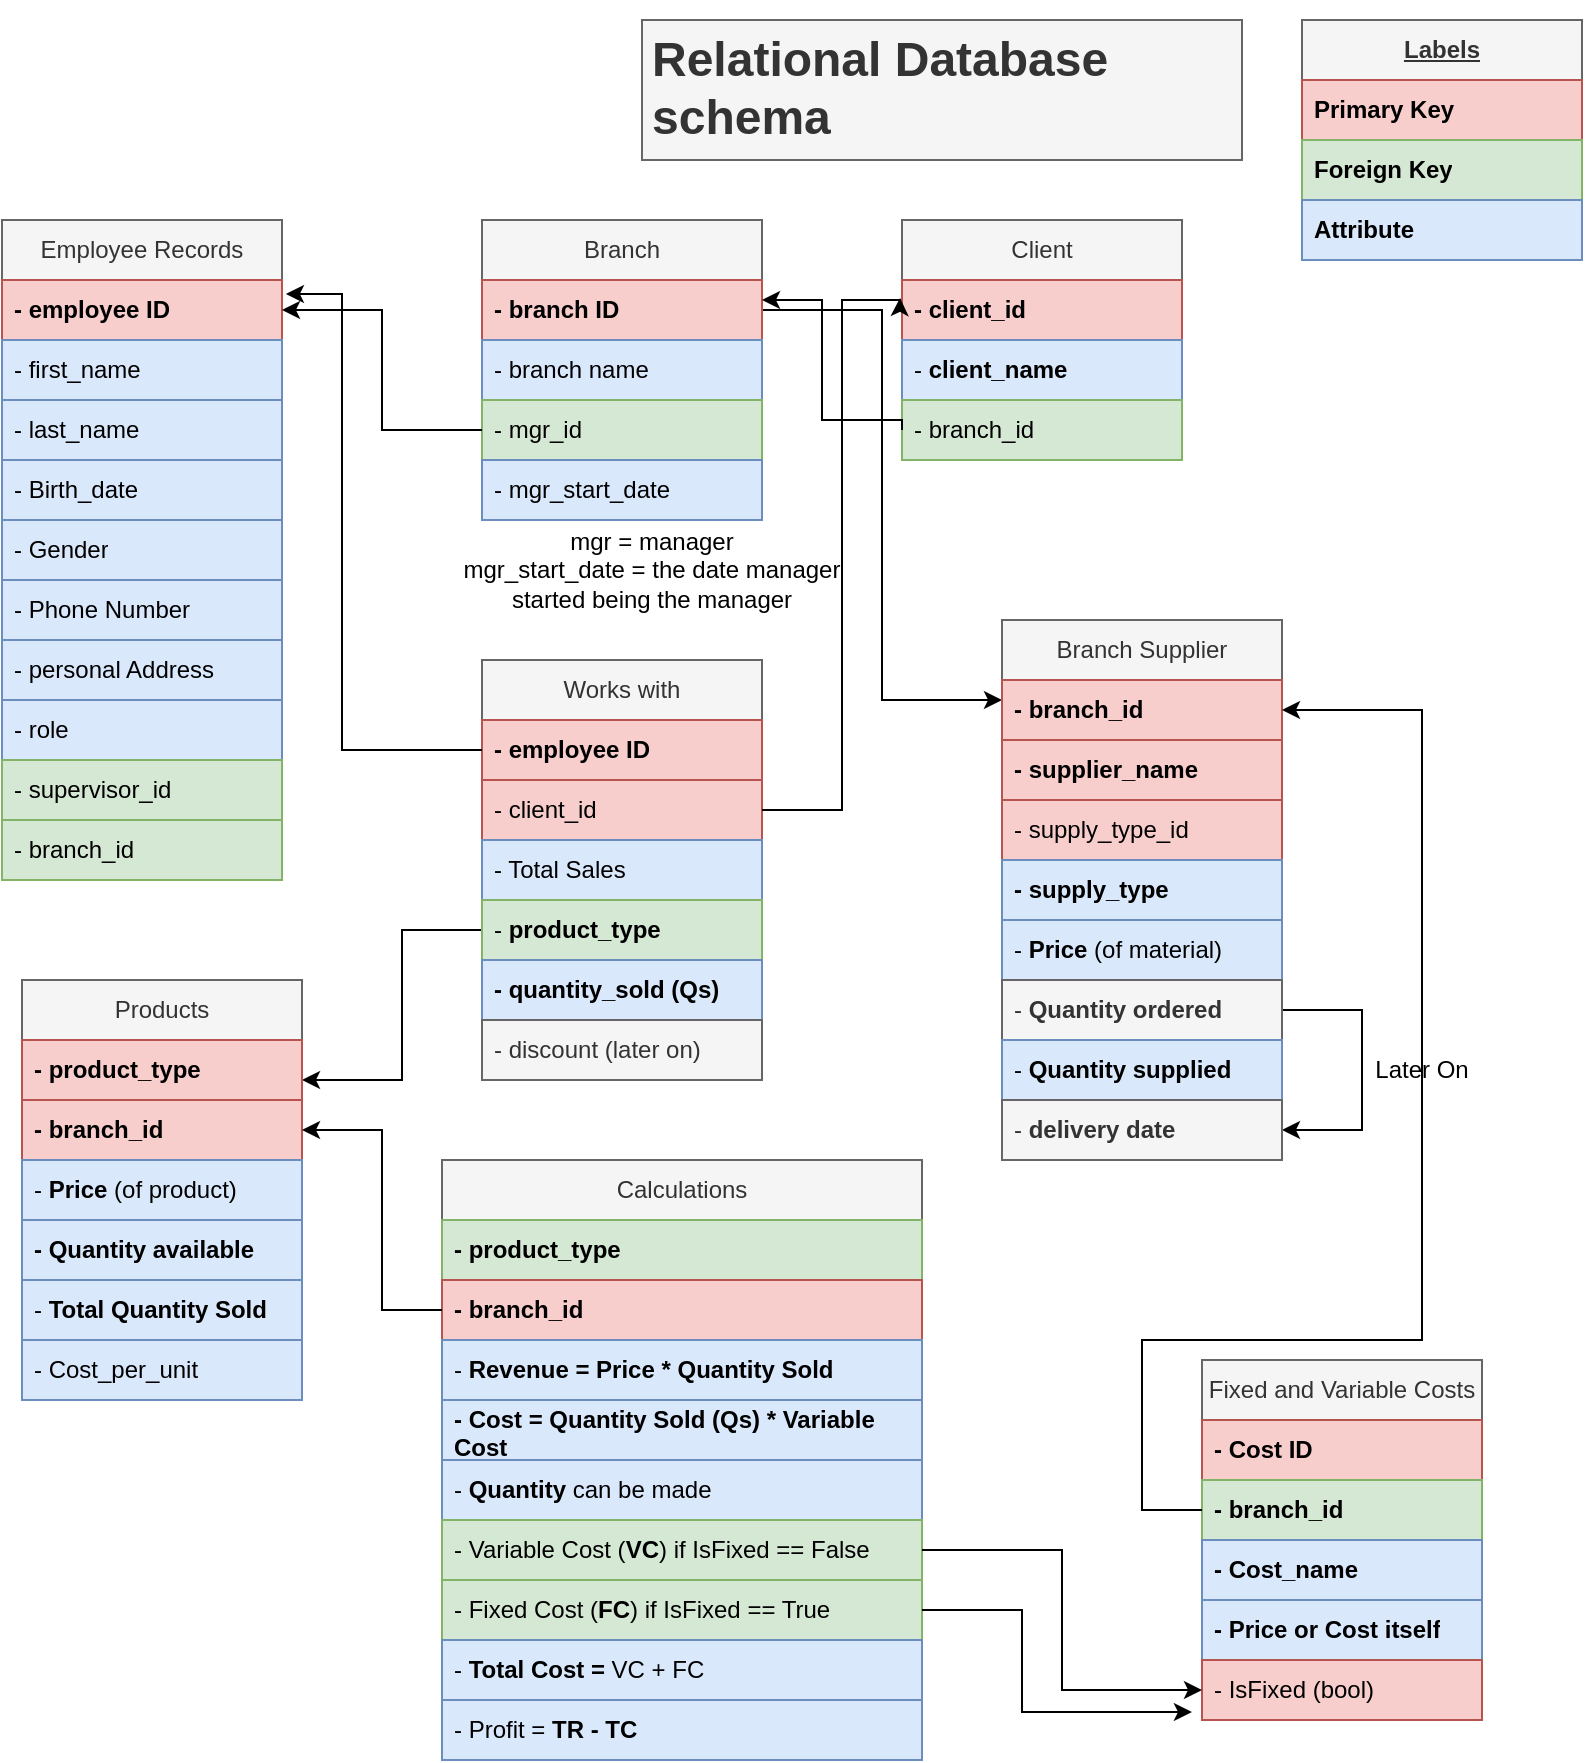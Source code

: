 <mxfile version="21.2.2" type="github">
  <diagram name="Page-1" id="5f0bae14-7c28-e335-631c-24af17079c00">
    <mxGraphModel dx="713" dy="796" grid="1" gridSize="10" guides="1" tooltips="1" connect="1" arrows="1" fold="1" page="1" pageScale="1" pageWidth="1100" pageHeight="850" background="none" math="0" shadow="0">
      <root>
        <mxCell id="0" />
        <mxCell id="1" parent="0" />
        <mxCell id="tcUiR7HuP1pJMrSMLTzw-50" value="Employee Records" style="swimlane;fontStyle=0;childLayout=stackLayout;horizontal=1;startSize=30;horizontalStack=0;resizeParent=1;resizeParentMax=0;resizeLast=0;collapsible=1;marginBottom=0;whiteSpace=wrap;html=1;fillColor=#f5f5f5;strokeColor=#666666;fontColor=#333333;" parent="1" vertex="1">
          <mxGeometry x="20" y="660" width="140" height="330" as="geometry">
            <mxRectangle x="1140" y="-440" width="140" height="30" as="alternateBounds" />
          </mxGeometry>
        </mxCell>
        <mxCell id="tcUiR7HuP1pJMrSMLTzw-51" value="&lt;b&gt;- employee ID&lt;br&gt;&lt;/b&gt;" style="text;strokeColor=#b85450;fillColor=#f8cecc;align=left;verticalAlign=middle;spacingLeft=4;spacingRight=4;overflow=hidden;points=[[0,0.5],[1,0.5]];portConstraint=eastwest;rotatable=0;whiteSpace=wrap;html=1;" parent="tcUiR7HuP1pJMrSMLTzw-50" vertex="1">
          <mxGeometry y="30" width="140" height="30" as="geometry" />
        </mxCell>
        <mxCell id="Pd0bTFjakyCUhLUkFTFs-5" value="- first_name&amp;nbsp;" style="text;strokeColor=#6c8ebf;fillColor=#dae8fc;align=left;verticalAlign=middle;spacingLeft=4;spacingRight=4;overflow=hidden;points=[[0,0.5],[1,0.5]];portConstraint=eastwest;rotatable=0;whiteSpace=wrap;html=1;" parent="tcUiR7HuP1pJMrSMLTzw-50" vertex="1">
          <mxGeometry y="60" width="140" height="30" as="geometry" />
        </mxCell>
        <mxCell id="Pd0bTFjakyCUhLUkFTFs-4" value="- last_name&amp;nbsp;" style="text;strokeColor=#6c8ebf;fillColor=#dae8fc;align=left;verticalAlign=middle;spacingLeft=4;spacingRight=4;overflow=hidden;points=[[0,0.5],[1,0.5]];portConstraint=eastwest;rotatable=0;whiteSpace=wrap;html=1;" parent="tcUiR7HuP1pJMrSMLTzw-50" vertex="1">
          <mxGeometry y="90" width="140" height="30" as="geometry" />
        </mxCell>
        <mxCell id="Pd0bTFjakyCUhLUkFTFs-6" value="- Birth_date" style="text;strokeColor=#6c8ebf;fillColor=#dae8fc;align=left;verticalAlign=middle;spacingLeft=4;spacingRight=4;overflow=hidden;points=[[0,0.5],[1,0.5]];portConstraint=eastwest;rotatable=0;whiteSpace=wrap;html=1;" parent="tcUiR7HuP1pJMrSMLTzw-50" vertex="1">
          <mxGeometry y="120" width="140" height="30" as="geometry" />
        </mxCell>
        <mxCell id="Pd0bTFjakyCUhLUkFTFs-10" value="- Gender" style="text;strokeColor=#6c8ebf;fillColor=#dae8fc;align=left;verticalAlign=middle;spacingLeft=4;spacingRight=4;overflow=hidden;points=[[0,0.5],[1,0.5]];portConstraint=eastwest;rotatable=0;whiteSpace=wrap;html=1;" parent="tcUiR7HuP1pJMrSMLTzw-50" vertex="1">
          <mxGeometry y="150" width="140" height="30" as="geometry" />
        </mxCell>
        <mxCell id="Pd0bTFjakyCUhLUkFTFs-9" value="- Phone Number" style="text;strokeColor=#6c8ebf;fillColor=#dae8fc;align=left;verticalAlign=middle;spacingLeft=4;spacingRight=4;overflow=hidden;points=[[0,0.5],[1,0.5]];portConstraint=eastwest;rotatable=0;whiteSpace=wrap;html=1;" parent="tcUiR7HuP1pJMrSMLTzw-50" vertex="1">
          <mxGeometry y="180" width="140" height="30" as="geometry" />
        </mxCell>
        <mxCell id="Pd0bTFjakyCUhLUkFTFs-11" value="- personal Address" style="text;strokeColor=#6c8ebf;fillColor=#dae8fc;align=left;verticalAlign=middle;spacingLeft=4;spacingRight=4;overflow=hidden;points=[[0,0.5],[1,0.5]];portConstraint=eastwest;rotatable=0;whiteSpace=wrap;html=1;" parent="tcUiR7HuP1pJMrSMLTzw-50" vertex="1">
          <mxGeometry y="210" width="140" height="30" as="geometry" />
        </mxCell>
        <mxCell id="Pd0bTFjakyCUhLUkFTFs-14" value="- role" style="text;strokeColor=#6c8ebf;fillColor=#dae8fc;align=left;verticalAlign=middle;spacingLeft=4;spacingRight=4;overflow=hidden;points=[[0,0.5],[1,0.5]];portConstraint=eastwest;rotatable=0;whiteSpace=wrap;html=1;" parent="tcUiR7HuP1pJMrSMLTzw-50" vertex="1">
          <mxGeometry y="240" width="140" height="30" as="geometry" />
        </mxCell>
        <mxCell id="Pd0bTFjakyCUhLUkFTFs-13" value="- supervisor_id" style="text;strokeColor=#82b366;fillColor=#d5e8d4;align=left;verticalAlign=middle;spacingLeft=4;spacingRight=4;overflow=hidden;points=[[0,0.5],[1,0.5]];portConstraint=eastwest;rotatable=0;whiteSpace=wrap;html=1;" parent="tcUiR7HuP1pJMrSMLTzw-50" vertex="1">
          <mxGeometry y="270" width="140" height="30" as="geometry" />
        </mxCell>
        <mxCell id="Pd0bTFjakyCUhLUkFTFs-12" value="- branch_id" style="text;strokeColor=#82b366;fillColor=#d5e8d4;align=left;verticalAlign=middle;spacingLeft=4;spacingRight=4;overflow=hidden;points=[[0,0.5],[1,0.5]];portConstraint=eastwest;rotatable=0;whiteSpace=wrap;html=1;" parent="tcUiR7HuP1pJMrSMLTzw-50" vertex="1">
          <mxGeometry y="300" width="140" height="30" as="geometry" />
        </mxCell>
        <mxCell id="Pd0bTFjakyCUhLUkFTFs-16" value="Branch" style="swimlane;fontStyle=0;childLayout=stackLayout;horizontal=1;startSize=30;horizontalStack=0;resizeParent=1;resizeParentMax=0;resizeLast=0;collapsible=1;marginBottom=0;whiteSpace=wrap;html=1;fillColor=#f5f5f5;strokeColor=#666666;fontColor=#333333;" parent="1" vertex="1">
          <mxGeometry x="260" y="660" width="140" height="150" as="geometry">
            <mxRectangle x="1140" y="-440" width="140" height="30" as="alternateBounds" />
          </mxGeometry>
        </mxCell>
        <mxCell id="Pd0bTFjakyCUhLUkFTFs-45" style="edgeStyle=orthogonalEdgeStyle;rounded=0;orthogonalLoop=1;jettySize=auto;html=1;" parent="Pd0bTFjakyCUhLUkFTFs-16" source="Pd0bTFjakyCUhLUkFTFs-17" edge="1">
          <mxGeometry relative="1" as="geometry">
            <mxPoint x="260" y="240" as="targetPoint" />
            <Array as="points">
              <mxPoint x="200" y="45" />
            </Array>
          </mxGeometry>
        </mxCell>
        <mxCell id="Pd0bTFjakyCUhLUkFTFs-17" value="&lt;b&gt;- branch ID&lt;br&gt;&lt;/b&gt;" style="text;strokeColor=#b85450;fillColor=#f8cecc;align=left;verticalAlign=middle;spacingLeft=4;spacingRight=4;overflow=hidden;points=[[0,0.5],[1,0.5]];portConstraint=eastwest;rotatable=0;whiteSpace=wrap;html=1;" parent="Pd0bTFjakyCUhLUkFTFs-16" vertex="1">
          <mxGeometry y="30" width="140" height="30" as="geometry" />
        </mxCell>
        <mxCell id="Pd0bTFjakyCUhLUkFTFs-18" value="- branch name" style="text;strokeColor=#6c8ebf;fillColor=#dae8fc;align=left;verticalAlign=middle;spacingLeft=4;spacingRight=4;overflow=hidden;points=[[0,0.5],[1,0.5]];portConstraint=eastwest;rotatable=0;whiteSpace=wrap;html=1;" parent="Pd0bTFjakyCUhLUkFTFs-16" vertex="1">
          <mxGeometry y="60" width="140" height="30" as="geometry" />
        </mxCell>
        <mxCell id="Pd0bTFjakyCUhLUkFTFs-25" value="- mgr_id" style="text;strokeColor=#82b366;fillColor=#d5e8d4;align=left;verticalAlign=middle;spacingLeft=4;spacingRight=4;overflow=hidden;points=[[0,0.5],[1,0.5]];portConstraint=eastwest;rotatable=0;whiteSpace=wrap;html=1;" parent="Pd0bTFjakyCUhLUkFTFs-16" vertex="1">
          <mxGeometry y="90" width="140" height="30" as="geometry" />
        </mxCell>
        <mxCell id="Pd0bTFjakyCUhLUkFTFs-26" value="- mgr_start_date" style="text;strokeColor=#6c8ebf;fillColor=#dae8fc;align=left;verticalAlign=middle;spacingLeft=4;spacingRight=4;overflow=hidden;points=[[0,0.5],[1,0.5]];portConstraint=eastwest;rotatable=0;whiteSpace=wrap;html=1;" parent="Pd0bTFjakyCUhLUkFTFs-16" vertex="1">
          <mxGeometry y="120" width="140" height="30" as="geometry" />
        </mxCell>
        <mxCell id="Pd0bTFjakyCUhLUkFTFs-27" value="mgr = manager&lt;br&gt;mgr_start_date = the date manager started being the manager" style="text;html=1;strokeColor=none;fillColor=none;align=center;verticalAlign=middle;whiteSpace=wrap;rounded=0;" parent="1" vertex="1">
          <mxGeometry x="240" y="820" width="210" height="30" as="geometry" />
        </mxCell>
        <mxCell id="Pd0bTFjakyCUhLUkFTFs-28" value="Client" style="swimlane;fontStyle=0;childLayout=stackLayout;horizontal=1;startSize=30;horizontalStack=0;resizeParent=1;resizeParentMax=0;resizeLast=0;collapsible=1;marginBottom=0;whiteSpace=wrap;html=1;fillColor=#f5f5f5;strokeColor=#666666;fontColor=#333333;" parent="1" vertex="1">
          <mxGeometry x="470" y="660" width="140" height="120" as="geometry">
            <mxRectangle x="1140" y="-440" width="140" height="30" as="alternateBounds" />
          </mxGeometry>
        </mxCell>
        <mxCell id="Pd0bTFjakyCUhLUkFTFs-29" value="&lt;b&gt;- client_id&lt;br&gt;&lt;/b&gt;" style="text;strokeColor=#b85450;fillColor=#f8cecc;align=left;verticalAlign=middle;spacingLeft=4;spacingRight=4;overflow=hidden;points=[[0,0.5],[1,0.5]];portConstraint=eastwest;rotatable=0;whiteSpace=wrap;html=1;" parent="Pd0bTFjakyCUhLUkFTFs-28" vertex="1">
          <mxGeometry y="30" width="140" height="30" as="geometry" />
        </mxCell>
        <mxCell id="Pd0bTFjakyCUhLUkFTFs-30" value="- &lt;b&gt;client_name&lt;/b&gt;" style="text;strokeColor=#6c8ebf;fillColor=#dae8fc;align=left;verticalAlign=middle;spacingLeft=4;spacingRight=4;overflow=hidden;points=[[0,0.5],[1,0.5]];portConstraint=eastwest;rotatable=0;whiteSpace=wrap;html=1;" parent="Pd0bTFjakyCUhLUkFTFs-28" vertex="1">
          <mxGeometry y="60" width="140" height="30" as="geometry" />
        </mxCell>
        <mxCell id="Pd0bTFjakyCUhLUkFTFs-31" value="- branch_id" style="text;strokeColor=#82b366;fillColor=#d5e8d4;align=left;verticalAlign=middle;spacingLeft=4;spacingRight=4;overflow=hidden;points=[[0,0.5],[1,0.5]];portConstraint=eastwest;rotatable=0;whiteSpace=wrap;html=1;" parent="Pd0bTFjakyCUhLUkFTFs-28" vertex="1">
          <mxGeometry y="90" width="140" height="30" as="geometry" />
        </mxCell>
        <mxCell id="Pd0bTFjakyCUhLUkFTFs-33" style="edgeStyle=orthogonalEdgeStyle;rounded=0;orthogonalLoop=1;jettySize=auto;html=1;exitX=0;exitY=0.5;exitDx=0;exitDy=0;" parent="1" source="Pd0bTFjakyCUhLUkFTFs-31" target="Pd0bTFjakyCUhLUkFTFs-17" edge="1">
          <mxGeometry relative="1" as="geometry">
            <mxPoint x="460" y="760" as="sourcePoint" />
            <mxPoint x="404" y="700" as="targetPoint" />
            <Array as="points">
              <mxPoint x="470" y="760" />
              <mxPoint x="430" y="760" />
              <mxPoint x="430" y="700" />
            </Array>
          </mxGeometry>
        </mxCell>
        <mxCell id="Pd0bTFjakyCUhLUkFTFs-34" style="edgeStyle=orthogonalEdgeStyle;rounded=0;orthogonalLoop=1;jettySize=auto;html=1;entryX=1;entryY=0.5;entryDx=0;entryDy=0;" parent="1" source="Pd0bTFjakyCUhLUkFTFs-25" target="tcUiR7HuP1pJMrSMLTzw-51" edge="1">
          <mxGeometry relative="1" as="geometry">
            <mxPoint x="210" y="690" as="targetPoint" />
            <Array as="points">
              <mxPoint x="210" y="765" />
              <mxPoint x="210" y="705" />
            </Array>
          </mxGeometry>
        </mxCell>
        <mxCell id="Pd0bTFjakyCUhLUkFTFs-35" value="Works with" style="swimlane;fontStyle=0;childLayout=stackLayout;horizontal=1;startSize=30;horizontalStack=0;resizeParent=1;resizeParentMax=0;resizeLast=0;collapsible=1;marginBottom=0;whiteSpace=wrap;html=1;fillColor=#f5f5f5;strokeColor=#666666;fontColor=#333333;" parent="1" vertex="1">
          <mxGeometry x="260" y="880" width="140" height="210" as="geometry">
            <mxRectangle x="1140" y="-440" width="140" height="30" as="alternateBounds" />
          </mxGeometry>
        </mxCell>
        <mxCell id="Pd0bTFjakyCUhLUkFTFs-36" value="&lt;b&gt;- employee ID&lt;br&gt;&lt;/b&gt;" style="text;strokeColor=#b85450;fillColor=#f8cecc;align=left;verticalAlign=middle;spacingLeft=4;spacingRight=4;overflow=hidden;points=[[0,0.5],[1,0.5]];portConstraint=eastwest;rotatable=0;whiteSpace=wrap;html=1;" parent="Pd0bTFjakyCUhLUkFTFs-35" vertex="1">
          <mxGeometry y="30" width="140" height="30" as="geometry" />
        </mxCell>
        <mxCell id="Pd0bTFjakyCUhLUkFTFs-37" value="- client_id" style="text;strokeColor=#b85450;fillColor=#f8cecc;align=left;verticalAlign=middle;spacingLeft=4;spacingRight=4;overflow=hidden;points=[[0,0.5],[1,0.5]];portConstraint=eastwest;rotatable=0;whiteSpace=wrap;html=1;" parent="Pd0bTFjakyCUhLUkFTFs-35" vertex="1">
          <mxGeometry y="60" width="140" height="30" as="geometry" />
        </mxCell>
        <mxCell id="Pd0bTFjakyCUhLUkFTFs-38" value="- Total Sales" style="text;strokeColor=#6c8ebf;fillColor=#dae8fc;align=left;verticalAlign=middle;spacingLeft=4;spacingRight=4;overflow=hidden;points=[[0,0.5],[1,0.5]];portConstraint=eastwest;rotatable=0;whiteSpace=wrap;html=1;" parent="Pd0bTFjakyCUhLUkFTFs-35" vertex="1">
          <mxGeometry y="90" width="140" height="30" as="geometry" />
        </mxCell>
        <mxCell id="Pd0bTFjakyCUhLUkFTFs-76" style="edgeStyle=orthogonalEdgeStyle;rounded=0;orthogonalLoop=1;jettySize=auto;html=1;" parent="Pd0bTFjakyCUhLUkFTFs-35" source="Pd0bTFjakyCUhLUkFTFs-74" edge="1">
          <mxGeometry relative="1" as="geometry">
            <mxPoint x="-90" y="210" as="targetPoint" />
            <Array as="points">
              <mxPoint x="-40" y="135" />
            </Array>
          </mxGeometry>
        </mxCell>
        <mxCell id="Pd0bTFjakyCUhLUkFTFs-74" value="- &lt;b&gt;product_type&lt;/b&gt;" style="text;strokeColor=#82b366;fillColor=#d5e8d4;align=left;verticalAlign=middle;spacingLeft=4;spacingRight=4;overflow=hidden;points=[[0,0.5],[1,0.5]];portConstraint=eastwest;rotatable=0;whiteSpace=wrap;html=1;" parent="Pd0bTFjakyCUhLUkFTFs-35" vertex="1">
          <mxGeometry y="120" width="140" height="30" as="geometry" />
        </mxCell>
        <mxCell id="Pd0bTFjakyCUhLUkFTFs-73" value="&lt;b&gt;- quantity_sold (Qs)&lt;/b&gt;" style="text;strokeColor=#6c8ebf;fillColor=#dae8fc;align=left;verticalAlign=middle;spacingLeft=4;spacingRight=4;overflow=hidden;points=[[0,0.5],[1,0.5]];portConstraint=eastwest;rotatable=0;whiteSpace=wrap;html=1;" parent="Pd0bTFjakyCUhLUkFTFs-35" vertex="1">
          <mxGeometry y="150" width="140" height="30" as="geometry" />
        </mxCell>
        <mxCell id="Pd0bTFjakyCUhLUkFTFs-75" value="- discount (later on)" style="text;strokeColor=#666666;fillColor=#f5f5f5;align=left;verticalAlign=middle;spacingLeft=4;spacingRight=4;overflow=hidden;points=[[0,0.5],[1,0.5]];portConstraint=eastwest;rotatable=0;whiteSpace=wrap;html=1;fontColor=#333333;" parent="Pd0bTFjakyCUhLUkFTFs-35" vertex="1">
          <mxGeometry y="180" width="140" height="30" as="geometry" />
        </mxCell>
        <mxCell id="Pd0bTFjakyCUhLUkFTFs-41" value="Branch Supplier" style="swimlane;fontStyle=0;childLayout=stackLayout;horizontal=1;startSize=30;horizontalStack=0;resizeParent=1;resizeParentMax=0;resizeLast=0;collapsible=1;marginBottom=0;whiteSpace=wrap;html=1;fillColor=#f5f5f5;strokeColor=#666666;fontColor=#333333;" parent="1" vertex="1">
          <mxGeometry x="520" y="860" width="140" height="270" as="geometry">
            <mxRectangle x="1140" y="-440" width="140" height="30" as="alternateBounds" />
          </mxGeometry>
        </mxCell>
        <mxCell id="Pd0bTFjakyCUhLUkFTFs-42" value="&lt;b&gt;- branch_id&lt;br&gt;&lt;/b&gt;" style="text;strokeColor=#b85450;fillColor=#f8cecc;align=left;verticalAlign=middle;spacingLeft=4;spacingRight=4;overflow=hidden;points=[[0,0.5],[1,0.5]];portConstraint=eastwest;rotatable=0;whiteSpace=wrap;html=1;" parent="Pd0bTFjakyCUhLUkFTFs-41" vertex="1">
          <mxGeometry y="30" width="140" height="30" as="geometry" />
        </mxCell>
        <mxCell id="Pd0bTFjakyCUhLUkFTFs-43" value="&lt;b&gt;- supplier_name&lt;/b&gt;" style="text;strokeColor=#b85450;fillColor=#f8cecc;align=left;verticalAlign=middle;spacingLeft=4;spacingRight=4;overflow=hidden;points=[[0,0.5],[1,0.5]];portConstraint=eastwest;rotatable=0;whiteSpace=wrap;html=1;" parent="Pd0bTFjakyCUhLUkFTFs-41" vertex="1">
          <mxGeometry y="60" width="140" height="30" as="geometry" />
        </mxCell>
        <mxCell id="Pd0bTFjakyCUhLUkFTFs-60" value="- supply_type_id" style="text;strokeColor=#b85450;fillColor=#f8cecc;align=left;verticalAlign=middle;spacingLeft=4;spacingRight=4;overflow=hidden;points=[[0,0.5],[1,0.5]];portConstraint=eastwest;rotatable=0;whiteSpace=wrap;html=1;" parent="Pd0bTFjakyCUhLUkFTFs-41" vertex="1">
          <mxGeometry y="90" width="140" height="30" as="geometry" />
        </mxCell>
        <mxCell id="Pd0bTFjakyCUhLUkFTFs-44" value="&lt;b&gt;- supply_type&lt;/b&gt;" style="text;strokeColor=#6c8ebf;fillColor=#dae8fc;align=left;verticalAlign=middle;spacingLeft=4;spacingRight=4;overflow=hidden;points=[[0,0.5],[1,0.5]];portConstraint=eastwest;rotatable=0;whiteSpace=wrap;html=1;" parent="Pd0bTFjakyCUhLUkFTFs-41" vertex="1">
          <mxGeometry y="120" width="140" height="30" as="geometry" />
        </mxCell>
        <mxCell id="Pd0bTFjakyCUhLUkFTFs-57" value="- &lt;b&gt;Price&lt;/b&gt; (of material)" style="text;strokeColor=#6c8ebf;fillColor=#dae8fc;align=left;verticalAlign=middle;spacingLeft=4;spacingRight=4;overflow=hidden;points=[[0,0.5],[1,0.5]];portConstraint=eastwest;rotatable=0;whiteSpace=wrap;html=1;" parent="Pd0bTFjakyCUhLUkFTFs-41" vertex="1">
          <mxGeometry y="150" width="140" height="30" as="geometry" />
        </mxCell>
        <mxCell id="Pd0bTFjakyCUhLUkFTFs-61" style="edgeStyle=orthogonalEdgeStyle;rounded=0;orthogonalLoop=1;jettySize=auto;html=1;entryX=1;entryY=0.5;entryDx=0;entryDy=0;" parent="Pd0bTFjakyCUhLUkFTFs-41" source="Pd0bTFjakyCUhLUkFTFs-56" target="Pd0bTFjakyCUhLUkFTFs-58" edge="1">
          <mxGeometry relative="1" as="geometry">
            <mxPoint x="180" y="280" as="targetPoint" />
            <Array as="points">
              <mxPoint x="180" y="195" />
              <mxPoint x="180" y="255" />
            </Array>
          </mxGeometry>
        </mxCell>
        <mxCell id="Pd0bTFjakyCUhLUkFTFs-56" value="- &lt;b&gt;Quantity&lt;/b&gt;&amp;nbsp;&lt;b&gt;ordered&lt;/b&gt;" style="text;strokeColor=#666666;fillColor=#f5f5f5;align=left;verticalAlign=middle;spacingLeft=4;spacingRight=4;overflow=hidden;points=[[0,0.5],[1,0.5]];portConstraint=eastwest;rotatable=0;whiteSpace=wrap;html=1;fontColor=#333333;" parent="Pd0bTFjakyCUhLUkFTFs-41" vertex="1">
          <mxGeometry y="180" width="140" height="30" as="geometry" />
        </mxCell>
        <mxCell id="Pd0bTFjakyCUhLUkFTFs-55" value="- &lt;b&gt;Quantity supplied&lt;/b&gt;" style="text;strokeColor=#6c8ebf;fillColor=#dae8fc;align=left;verticalAlign=middle;spacingLeft=4;spacingRight=4;overflow=hidden;points=[[0,0.5],[1,0.5]];portConstraint=eastwest;rotatable=0;whiteSpace=wrap;html=1;" parent="Pd0bTFjakyCUhLUkFTFs-41" vertex="1">
          <mxGeometry y="210" width="140" height="30" as="geometry" />
        </mxCell>
        <mxCell id="Pd0bTFjakyCUhLUkFTFs-58" value="- &lt;b&gt;delivery date&lt;/b&gt;" style="text;strokeColor=#666666;fillColor=#f5f5f5;align=left;verticalAlign=middle;spacingLeft=4;spacingRight=4;overflow=hidden;points=[[0,0.5],[1,0.5]];portConstraint=eastwest;rotatable=0;whiteSpace=wrap;html=1;fontColor=#333333;" parent="Pd0bTFjakyCUhLUkFTFs-41" vertex="1">
          <mxGeometry y="240" width="140" height="30" as="geometry" />
        </mxCell>
        <mxCell id="Pd0bTFjakyCUhLUkFTFs-39" style="edgeStyle=orthogonalEdgeStyle;rounded=0;orthogonalLoop=1;jettySize=auto;html=1;entryX=-0.007;entryY=0.3;entryDx=0;entryDy=0;entryPerimeter=0;" parent="1" source="Pd0bTFjakyCUhLUkFTFs-37" target="Pd0bTFjakyCUhLUkFTFs-29" edge="1">
          <mxGeometry relative="1" as="geometry">
            <mxPoint x="460" y="700" as="targetPoint" />
            <Array as="points">
              <mxPoint x="440" y="955" />
              <mxPoint x="440" y="700" />
            </Array>
          </mxGeometry>
        </mxCell>
        <mxCell id="Pd0bTFjakyCUhLUkFTFs-40" style="edgeStyle=orthogonalEdgeStyle;rounded=0;orthogonalLoop=1;jettySize=auto;html=1;exitX=0;exitY=0.5;exitDx=0;exitDy=0;entryX=1.014;entryY=0.233;entryDx=0;entryDy=0;entryPerimeter=0;" parent="1" source="Pd0bTFjakyCUhLUkFTFs-36" target="tcUiR7HuP1pJMrSMLTzw-51" edge="1">
          <mxGeometry relative="1" as="geometry">
            <mxPoint x="170" y="700" as="targetPoint" />
            <Array as="points">
              <mxPoint x="190" y="925" />
              <mxPoint x="190" y="697" />
            </Array>
          </mxGeometry>
        </mxCell>
        <mxCell id="Pd0bTFjakyCUhLUkFTFs-46" value="&lt;b&gt;&lt;u&gt;Labels&lt;/u&gt;&lt;/b&gt;" style="swimlane;fontStyle=0;childLayout=stackLayout;horizontal=1;startSize=30;horizontalStack=0;resizeParent=1;resizeParentMax=0;resizeLast=0;collapsible=1;marginBottom=0;whiteSpace=wrap;html=1;fillColor=#f5f5f5;strokeColor=#666666;fontColor=#333333;" parent="1" vertex="1">
          <mxGeometry x="670" y="560" width="140" height="120" as="geometry">
            <mxRectangle x="1140" y="-440" width="140" height="30" as="alternateBounds" />
          </mxGeometry>
        </mxCell>
        <mxCell id="Pd0bTFjakyCUhLUkFTFs-47" value="&lt;b&gt;Primary Key&lt;span style=&quot;white-space: pre;&quot;&gt; &lt;/span&gt;&lt;br&gt;&lt;/b&gt;" style="text;strokeColor=#b85450;fillColor=#f8cecc;align=left;verticalAlign=middle;spacingLeft=4;spacingRight=4;overflow=hidden;points=[[0,0.5],[1,0.5]];portConstraint=eastwest;rotatable=0;whiteSpace=wrap;html=1;" parent="Pd0bTFjakyCUhLUkFTFs-46" vertex="1">
          <mxGeometry y="30" width="140" height="30" as="geometry" />
        </mxCell>
        <mxCell id="Pd0bTFjakyCUhLUkFTFs-48" value="&lt;b&gt;Foreign Key&lt;/b&gt;" style="text;strokeColor=#82b366;fillColor=#d5e8d4;align=left;verticalAlign=middle;spacingLeft=4;spacingRight=4;overflow=hidden;points=[[0,0.5],[1,0.5]];portConstraint=eastwest;rotatable=0;whiteSpace=wrap;html=1;" parent="Pd0bTFjakyCUhLUkFTFs-46" vertex="1">
          <mxGeometry y="60" width="140" height="30" as="geometry" />
        </mxCell>
        <mxCell id="Pd0bTFjakyCUhLUkFTFs-49" value="&lt;b&gt;Attribute&lt;/b&gt;" style="text;strokeColor=#6c8ebf;fillColor=#dae8fc;align=left;verticalAlign=middle;spacingLeft=4;spacingRight=4;overflow=hidden;points=[[0,0.5],[1,0.5]];portConstraint=eastwest;rotatable=0;whiteSpace=wrap;html=1;" parent="Pd0bTFjakyCUhLUkFTFs-46" vertex="1">
          <mxGeometry y="90" width="140" height="30" as="geometry" />
        </mxCell>
        <mxCell id="Pd0bTFjakyCUhLUkFTFs-62" value="Products" style="swimlane;fontStyle=0;childLayout=stackLayout;horizontal=1;startSize=30;horizontalStack=0;resizeParent=1;resizeParentMax=0;resizeLast=0;collapsible=1;marginBottom=0;whiteSpace=wrap;html=1;fillColor=#f5f5f5;strokeColor=#666666;fontColor=#333333;" parent="1" vertex="1">
          <mxGeometry x="30" y="1040" width="140" height="210" as="geometry">
            <mxRectangle x="1140" y="-440" width="140" height="30" as="alternateBounds" />
          </mxGeometry>
        </mxCell>
        <mxCell id="Pd0bTFjakyCUhLUkFTFs-63" value="&lt;b&gt;- product_type&lt;br&gt;&lt;/b&gt;" style="text;strokeColor=#b85450;fillColor=#f8cecc;align=left;verticalAlign=middle;spacingLeft=4;spacingRight=4;overflow=hidden;points=[[0,0.5],[1,0.5]];portConstraint=eastwest;rotatable=0;whiteSpace=wrap;html=1;" parent="Pd0bTFjakyCUhLUkFTFs-62" vertex="1">
          <mxGeometry y="30" width="140" height="30" as="geometry" />
        </mxCell>
        <mxCell id="Pd0bTFjakyCUhLUkFTFs-64" value="&lt;b&gt;- branch_id&lt;/b&gt;" style="text;strokeColor=#b85450;fillColor=#f8cecc;align=left;verticalAlign=middle;spacingLeft=4;spacingRight=4;overflow=hidden;points=[[0,0.5],[1,0.5]];portConstraint=eastwest;rotatable=0;whiteSpace=wrap;html=1;" parent="Pd0bTFjakyCUhLUkFTFs-62" vertex="1">
          <mxGeometry y="60" width="140" height="30" as="geometry" />
        </mxCell>
        <mxCell id="Pd0bTFjakyCUhLUkFTFs-65" value="- &lt;b&gt;Price &lt;/b&gt;(of product)" style="text;strokeColor=#6c8ebf;fillColor=#dae8fc;align=left;verticalAlign=middle;spacingLeft=4;spacingRight=4;overflow=hidden;points=[[0,0.5],[1,0.5]];portConstraint=eastwest;rotatable=0;whiteSpace=wrap;html=1;" parent="Pd0bTFjakyCUhLUkFTFs-62" vertex="1">
          <mxGeometry y="90" width="140" height="30" as="geometry" />
        </mxCell>
        <mxCell id="Pd0bTFjakyCUhLUkFTFs-66" value="&lt;b&gt;- Quantity available&lt;/b&gt;" style="text;strokeColor=#6c8ebf;fillColor=#dae8fc;align=left;verticalAlign=middle;spacingLeft=4;spacingRight=4;overflow=hidden;points=[[0,0.5],[1,0.5]];portConstraint=eastwest;rotatable=0;whiteSpace=wrap;html=1;" parent="Pd0bTFjakyCUhLUkFTFs-62" vertex="1">
          <mxGeometry y="120" width="140" height="30" as="geometry" />
        </mxCell>
        <mxCell id="Pd0bTFjakyCUhLUkFTFs-116" value="- &lt;b&gt;Total Quantity Sold&lt;/b&gt;" style="text;strokeColor=#6c8ebf;fillColor=#dae8fc;align=left;verticalAlign=middle;spacingLeft=4;spacingRight=4;overflow=hidden;points=[[0,0.5],[1,0.5]];portConstraint=eastwest;rotatable=0;whiteSpace=wrap;html=1;" parent="Pd0bTFjakyCUhLUkFTFs-62" vertex="1">
          <mxGeometry y="150" width="140" height="30" as="geometry" />
        </mxCell>
        <mxCell id="Pd0bTFjakyCUhLUkFTFs-89" value="- Cost_per_unit" style="text;strokeColor=#6c8ebf;fillColor=#dae8fc;align=left;verticalAlign=middle;spacingLeft=4;spacingRight=4;overflow=hidden;points=[[0,0.5],[1,0.5]];portConstraint=eastwest;rotatable=0;whiteSpace=wrap;html=1;" parent="Pd0bTFjakyCUhLUkFTFs-62" vertex="1">
          <mxGeometry y="180" width="140" height="30" as="geometry" />
        </mxCell>
        <mxCell id="Pd0bTFjakyCUhLUkFTFs-77" value="Calculations" style="swimlane;fontStyle=0;childLayout=stackLayout;horizontal=1;startSize=30;horizontalStack=0;resizeParent=1;resizeParentMax=0;resizeLast=0;collapsible=1;marginBottom=0;whiteSpace=wrap;html=1;fillColor=#f5f5f5;strokeColor=#666666;fontColor=#333333;" parent="1" vertex="1">
          <mxGeometry x="240" y="1130" width="240" height="300" as="geometry">
            <mxRectangle x="1140" y="-440" width="140" height="30" as="alternateBounds" />
          </mxGeometry>
        </mxCell>
        <mxCell id="Pd0bTFjakyCUhLUkFTFs-78" value="&lt;b&gt;- product_type&lt;br&gt;&lt;/b&gt;" style="text;strokeColor=#82b366;fillColor=#d5e8d4;align=left;verticalAlign=middle;spacingLeft=4;spacingRight=4;overflow=hidden;points=[[0,0.5],[1,0.5]];portConstraint=eastwest;rotatable=0;whiteSpace=wrap;html=1;" parent="Pd0bTFjakyCUhLUkFTFs-77" vertex="1">
          <mxGeometry y="30" width="240" height="30" as="geometry" />
        </mxCell>
        <mxCell id="Pd0bTFjakyCUhLUkFTFs-79" value="&lt;b&gt;- branch_id&lt;/b&gt;" style="text;strokeColor=#b85450;fillColor=#f8cecc;align=left;verticalAlign=middle;spacingLeft=4;spacingRight=4;overflow=hidden;points=[[0,0.5],[1,0.5]];portConstraint=eastwest;rotatable=0;whiteSpace=wrap;html=1;" parent="Pd0bTFjakyCUhLUkFTFs-77" vertex="1">
          <mxGeometry y="60" width="240" height="30" as="geometry" />
        </mxCell>
        <mxCell id="Pd0bTFjakyCUhLUkFTFs-80" value="- &lt;b&gt;Revenue = Price * Quantity Sold&lt;/b&gt;" style="text;strokeColor=#6c8ebf;fillColor=#dae8fc;align=left;verticalAlign=middle;spacingLeft=4;spacingRight=4;overflow=hidden;points=[[0,0.5],[1,0.5]];portConstraint=eastwest;rotatable=0;whiteSpace=wrap;html=1;" parent="Pd0bTFjakyCUhLUkFTFs-77" vertex="1">
          <mxGeometry y="90" width="240" height="30" as="geometry" />
        </mxCell>
        <mxCell id="Pd0bTFjakyCUhLUkFTFs-81" value="&lt;b&gt;- Cost = Quantity Sold (Qs) * Variable Cost&amp;nbsp;&lt;/b&gt;" style="text;strokeColor=#6c8ebf;fillColor=#dae8fc;align=left;verticalAlign=middle;spacingLeft=4;spacingRight=4;overflow=hidden;points=[[0,0.5],[1,0.5]];portConstraint=eastwest;rotatable=0;whiteSpace=wrap;html=1;" parent="Pd0bTFjakyCUhLUkFTFs-77" vertex="1">
          <mxGeometry y="120" width="240" height="30" as="geometry" />
        </mxCell>
        <mxCell id="Pd0bTFjakyCUhLUkFTFs-82" value="- &lt;b&gt;Quantity &lt;/b&gt;can be made" style="text;strokeColor=#6c8ebf;fillColor=#dae8fc;align=left;verticalAlign=middle;spacingLeft=4;spacingRight=4;overflow=hidden;points=[[0,0.5],[1,0.5]];portConstraint=eastwest;rotatable=0;whiteSpace=wrap;html=1;" parent="Pd0bTFjakyCUhLUkFTFs-77" vertex="1">
          <mxGeometry y="150" width="240" height="30" as="geometry" />
        </mxCell>
        <mxCell id="Pd0bTFjakyCUhLUkFTFs-83" value="- Variable Cost (&lt;b&gt;VC&lt;/b&gt;) if IsFixed == False" style="text;strokeColor=#82b366;fillColor=#d5e8d4;align=left;verticalAlign=middle;spacingLeft=4;spacingRight=4;overflow=hidden;points=[[0,0.5],[1,0.5]];portConstraint=eastwest;rotatable=0;whiteSpace=wrap;html=1;" parent="Pd0bTFjakyCUhLUkFTFs-77" vertex="1">
          <mxGeometry y="180" width="240" height="30" as="geometry" />
        </mxCell>
        <mxCell id="Pd0bTFjakyCUhLUkFTFs-99" value="- Fixed Cost (&lt;b&gt;FC&lt;/b&gt;) if IsFixed == True" style="text;strokeColor=#82b366;fillColor=#d5e8d4;align=left;verticalAlign=middle;spacingLeft=4;spacingRight=4;overflow=hidden;points=[[0,0.5],[1,0.5]];portConstraint=eastwest;rotatable=0;whiteSpace=wrap;html=1;" parent="Pd0bTFjakyCUhLUkFTFs-77" vertex="1">
          <mxGeometry y="210" width="240" height="30" as="geometry" />
        </mxCell>
        <mxCell id="Pd0bTFjakyCUhLUkFTFs-97" value="- &lt;b&gt;Total Cost = &lt;/b&gt;VC + FC" style="text;strokeColor=#6c8ebf;fillColor=#dae8fc;align=left;verticalAlign=middle;spacingLeft=4;spacingRight=4;overflow=hidden;points=[[0,0.5],[1,0.5]];portConstraint=eastwest;rotatable=0;whiteSpace=wrap;html=1;" parent="Pd0bTFjakyCUhLUkFTFs-77" vertex="1">
          <mxGeometry y="240" width="240" height="30" as="geometry" />
        </mxCell>
        <mxCell id="Pd0bTFjakyCUhLUkFTFs-141" value="- Profit = &lt;b&gt;TR - TC&lt;/b&gt;" style="text;strokeColor=#6c8ebf;fillColor=#dae8fc;align=left;verticalAlign=middle;spacingLeft=4;spacingRight=4;overflow=hidden;points=[[0,0.5],[1,0.5]];portConstraint=eastwest;rotatable=0;whiteSpace=wrap;html=1;" parent="Pd0bTFjakyCUhLUkFTFs-77" vertex="1">
          <mxGeometry y="270" width="240" height="30" as="geometry" />
        </mxCell>
        <mxCell id="Pd0bTFjakyCUhLUkFTFs-100" value="Fixed and Variable Costs" style="swimlane;fontStyle=0;childLayout=stackLayout;horizontal=1;startSize=30;horizontalStack=0;resizeParent=1;resizeParentMax=0;resizeLast=0;collapsible=1;marginBottom=0;whiteSpace=wrap;html=1;fillColor=#f5f5f5;strokeColor=#666666;fontColor=#333333;" parent="1" vertex="1">
          <mxGeometry x="620" y="1230" width="140" height="180" as="geometry">
            <mxRectangle x="1140" y="-440" width="140" height="30" as="alternateBounds" />
          </mxGeometry>
        </mxCell>
        <mxCell id="Pd0bTFjakyCUhLUkFTFs-101" value="&lt;b&gt;- Cost ID&lt;br&gt;&lt;/b&gt;" style="text;strokeColor=#b85450;fillColor=#f8cecc;align=left;verticalAlign=middle;spacingLeft=4;spacingRight=4;overflow=hidden;points=[[0,0.5],[1,0.5]];portConstraint=eastwest;rotatable=0;whiteSpace=wrap;html=1;" parent="Pd0bTFjakyCUhLUkFTFs-100" vertex="1">
          <mxGeometry y="30" width="140" height="30" as="geometry" />
        </mxCell>
        <mxCell id="Pd0bTFjakyCUhLUkFTFs-102" value="&lt;b&gt;- branch_id&lt;/b&gt;" style="text;strokeColor=#82b366;fillColor=#d5e8d4;align=left;verticalAlign=middle;spacingLeft=4;spacingRight=4;overflow=hidden;points=[[0,0.5],[1,0.5]];portConstraint=eastwest;rotatable=0;whiteSpace=wrap;html=1;" parent="Pd0bTFjakyCUhLUkFTFs-100" vertex="1">
          <mxGeometry y="60" width="140" height="30" as="geometry" />
        </mxCell>
        <mxCell id="Pd0bTFjakyCUhLUkFTFs-103" value="&lt;b&gt;- Cost_name&lt;/b&gt;" style="text;strokeColor=#6c8ebf;fillColor=#dae8fc;align=left;verticalAlign=middle;spacingLeft=4;spacingRight=4;overflow=hidden;points=[[0,0.5],[1,0.5]];portConstraint=eastwest;rotatable=0;whiteSpace=wrap;html=1;" parent="Pd0bTFjakyCUhLUkFTFs-100" vertex="1">
          <mxGeometry y="90" width="140" height="30" as="geometry" />
        </mxCell>
        <mxCell id="Pd0bTFjakyCUhLUkFTFs-105" value="&lt;b&gt;- Price or Cost itself&lt;/b&gt;" style="text;strokeColor=#6c8ebf;fillColor=#dae8fc;align=left;verticalAlign=middle;spacingLeft=4;spacingRight=4;overflow=hidden;points=[[0,0.5],[1,0.5]];portConstraint=eastwest;rotatable=0;whiteSpace=wrap;html=1;" parent="Pd0bTFjakyCUhLUkFTFs-100" vertex="1">
          <mxGeometry y="120" width="140" height="30" as="geometry" />
        </mxCell>
        <mxCell id="Pd0bTFjakyCUhLUkFTFs-138" value="- IsFixed (bool)" style="text;strokeColor=#b85450;fillColor=#f8cecc;align=left;verticalAlign=middle;spacingLeft=4;spacingRight=4;overflow=hidden;points=[[0,0.5],[1,0.5]];portConstraint=eastwest;rotatable=0;whiteSpace=wrap;html=1;" parent="Pd0bTFjakyCUhLUkFTFs-100" vertex="1">
          <mxGeometry y="150" width="140" height="30" as="geometry" />
        </mxCell>
        <mxCell id="Pd0bTFjakyCUhLUkFTFs-114" value="Later On" style="text;html=1;strokeColor=none;fillColor=none;align=center;verticalAlign=middle;whiteSpace=wrap;rounded=0;" parent="1" vertex="1">
          <mxGeometry x="700" y="1070" width="60" height="30" as="geometry" />
        </mxCell>
        <mxCell id="Pd0bTFjakyCUhLUkFTFs-117" style="edgeStyle=orthogonalEdgeStyle;rounded=0;orthogonalLoop=1;jettySize=auto;html=1;entryX=1;entryY=0.5;entryDx=0;entryDy=0;" parent="1" source="Pd0bTFjakyCUhLUkFTFs-79" target="Pd0bTFjakyCUhLUkFTFs-64" edge="1">
          <mxGeometry relative="1" as="geometry">
            <mxPoint x="210" y="1100" as="targetPoint" />
            <Array as="points">
              <mxPoint x="210" y="1205" />
              <mxPoint x="210" y="1115" />
            </Array>
          </mxGeometry>
        </mxCell>
        <mxCell id="Pd0bTFjakyCUhLUkFTFs-132" style="edgeStyle=orthogonalEdgeStyle;rounded=0;orthogonalLoop=1;jettySize=auto;html=1;exitX=0;exitY=0.5;exitDx=0;exitDy=0;entryX=1;entryY=0.5;entryDx=0;entryDy=0;" parent="1" source="Pd0bTFjakyCUhLUkFTFs-102" target="Pd0bTFjakyCUhLUkFTFs-42" edge="1">
          <mxGeometry relative="1" as="geometry">
            <mxPoint x="730" y="1200" as="targetPoint" />
            <Array as="points">
              <mxPoint x="590" y="1305" />
              <mxPoint x="590" y="1220" />
              <mxPoint x="730" y="1220" />
              <mxPoint x="730" y="905" />
            </Array>
          </mxGeometry>
        </mxCell>
        <mxCell id="Pd0bTFjakyCUhLUkFTFs-139" style="edgeStyle=orthogonalEdgeStyle;rounded=0;orthogonalLoop=1;jettySize=auto;html=1;entryX=0;entryY=0.5;entryDx=0;entryDy=0;" parent="1" source="Pd0bTFjakyCUhLUkFTFs-83" target="Pd0bTFjakyCUhLUkFTFs-138" edge="1">
          <mxGeometry relative="1" as="geometry">
            <mxPoint x="600" y="1400" as="targetPoint" />
          </mxGeometry>
        </mxCell>
        <mxCell id="Pd0bTFjakyCUhLUkFTFs-140" style="edgeStyle=orthogonalEdgeStyle;rounded=0;orthogonalLoop=1;jettySize=auto;html=1;entryX=-0.036;entryY=0.867;entryDx=0;entryDy=0;entryPerimeter=0;" parent="1" source="Pd0bTFjakyCUhLUkFTFs-99" target="Pd0bTFjakyCUhLUkFTFs-138" edge="1">
          <mxGeometry relative="1" as="geometry">
            <mxPoint x="530" y="1430" as="targetPoint" />
            <Array as="points">
              <mxPoint x="530" y="1355" />
              <mxPoint x="530" y="1406" />
            </Array>
          </mxGeometry>
        </mxCell>
        <mxCell id="Pd0bTFjakyCUhLUkFTFs-143" value="&lt;h1&gt;Relational Database&lt;br&gt;schema&lt;/h1&gt;" style="text;html=1;strokeColor=#666666;fillColor=#f5f5f5;spacing=5;spacingTop=-20;whiteSpace=wrap;overflow=hidden;rounded=0;fontColor=#333333;" parent="1" vertex="1">
          <mxGeometry x="340" y="560" width="300" height="70" as="geometry" />
        </mxCell>
      </root>
    </mxGraphModel>
  </diagram>
</mxfile>
